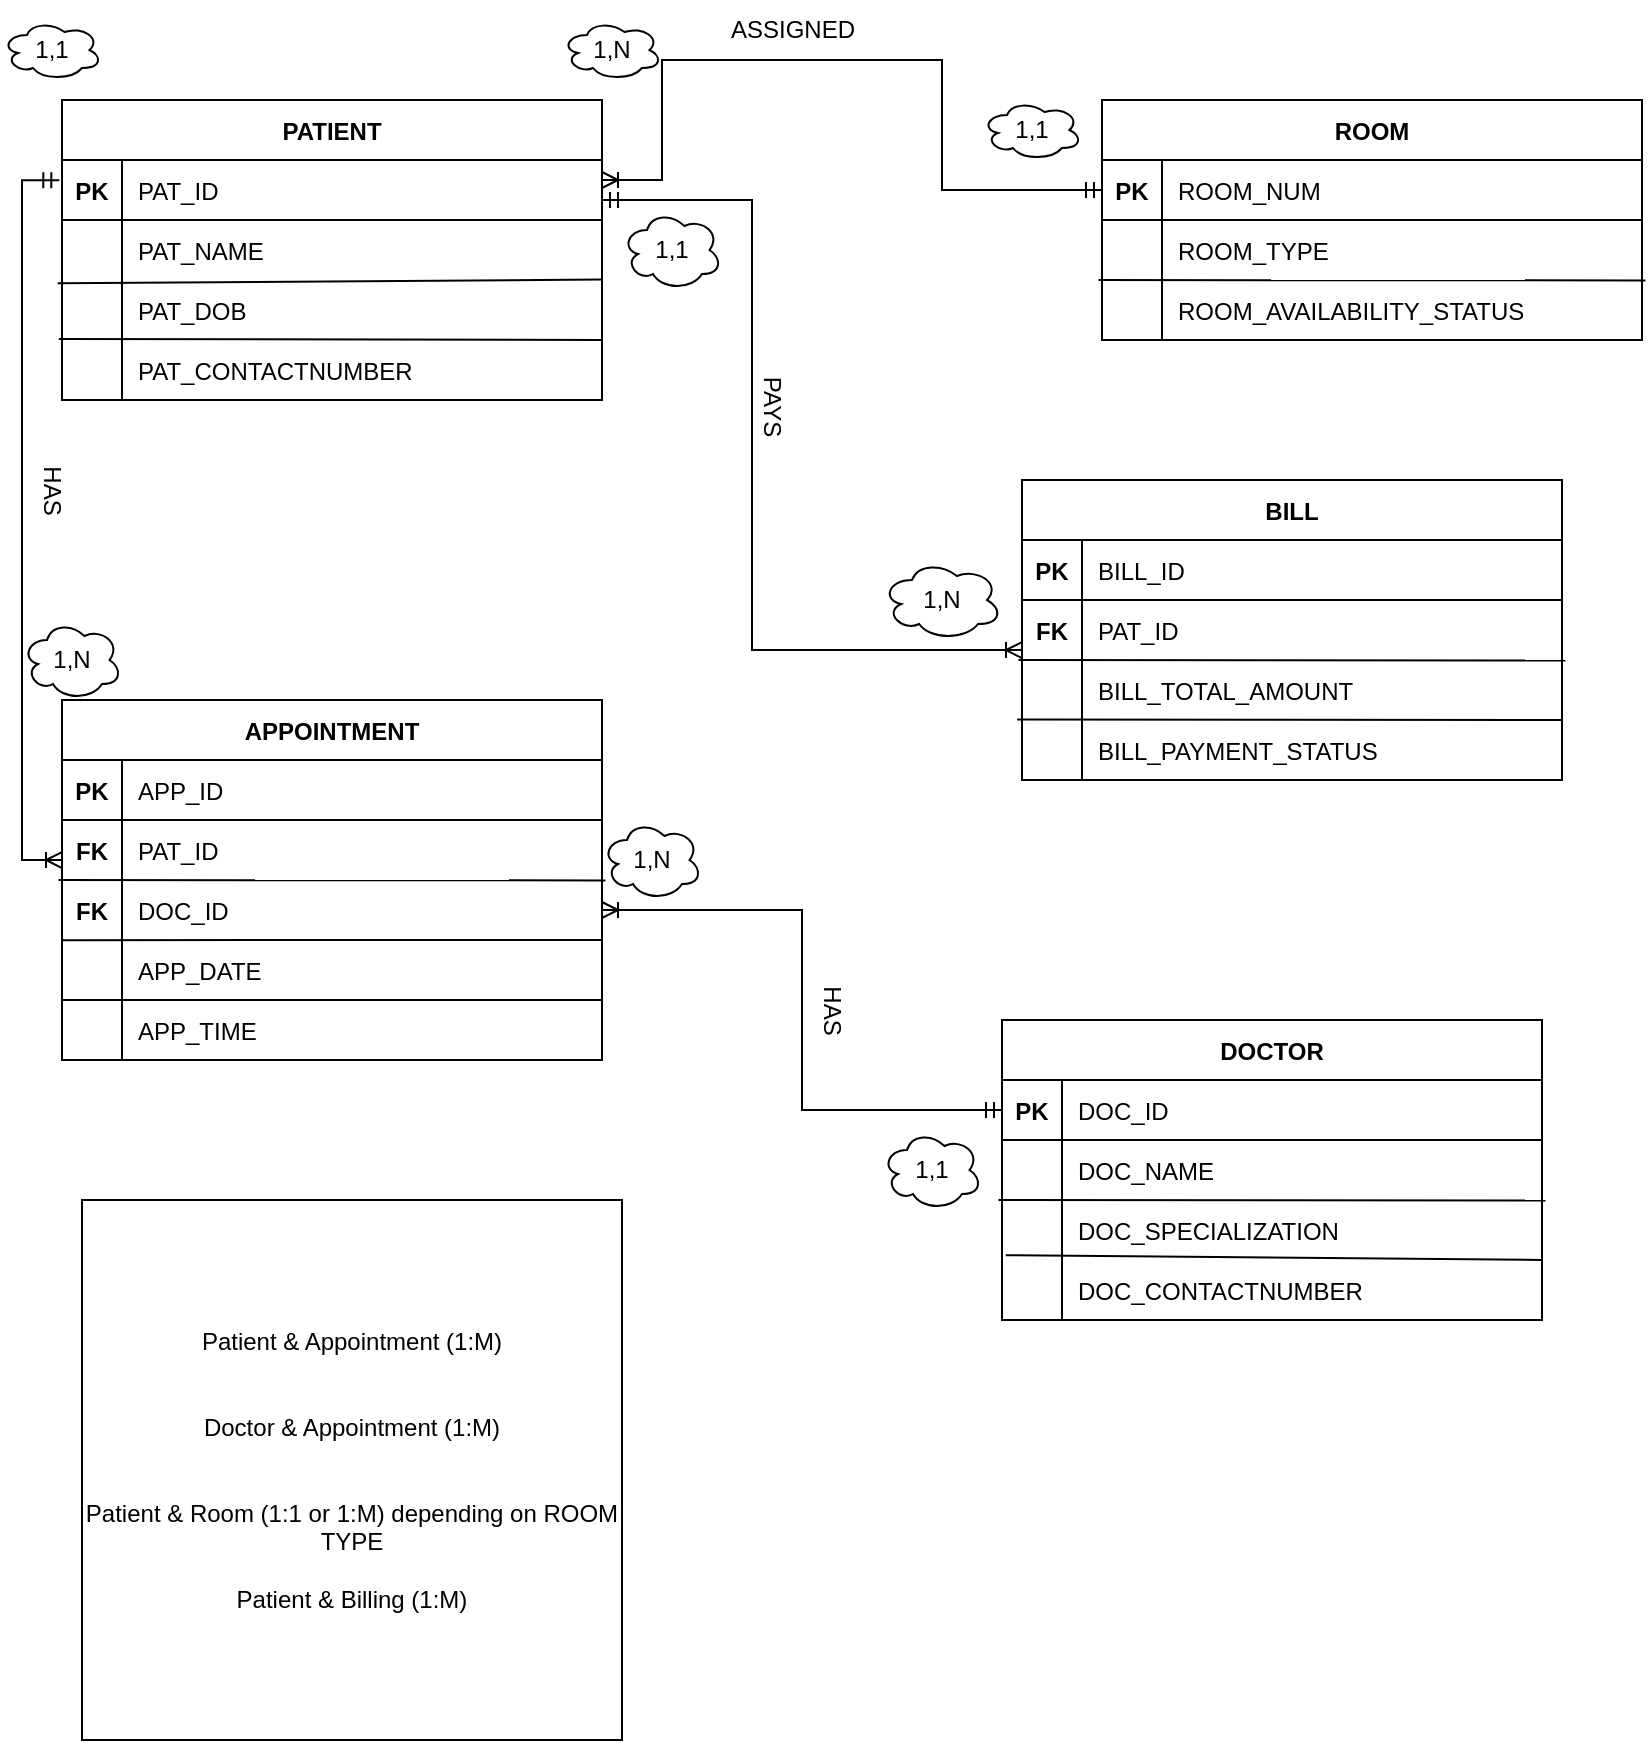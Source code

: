 <mxfile version="26.0.16">
  <diagram id="R2lEEEUBdFMjLlhIrx00" name="Page-1">
    <mxGraphModel dx="2206" dy="1188" grid="1" gridSize="10" guides="1" tooltips="1" connect="1" arrows="1" fold="1" page="1" pageScale="1" pageWidth="850" pageHeight="1100" math="0" shadow="0" extFonts="Permanent Marker^https://fonts.googleapis.com/css?family=Permanent+Marker">
      <root>
        <mxCell id="0" />
        <mxCell id="1" parent="0" />
        <mxCell id="C-vyLk0tnHw3VtMMgP7b-23" value="PATIENT" style="shape=table;startSize=30;container=1;collapsible=1;childLayout=tableLayout;fixedRows=1;rowLines=0;fontStyle=1;align=center;resizeLast=1;" parent="1" vertex="1">
          <mxGeometry x="30" y="160" width="270" height="150" as="geometry" />
        </mxCell>
        <mxCell id="iC18hV_ZK2HDQ8afC-E5-138" value="" style="shape=partialRectangle;collapsible=0;dropTarget=0;pointerEvents=0;fillColor=none;points=[[0,0.5],[1,0.5]];portConstraint=eastwest;top=0;left=0;right=0;bottom=1;" parent="C-vyLk0tnHw3VtMMgP7b-23" vertex="1">
          <mxGeometry y="30" width="270" height="30" as="geometry" />
        </mxCell>
        <mxCell id="iC18hV_ZK2HDQ8afC-E5-139" value="PK" style="shape=partialRectangle;overflow=hidden;connectable=0;fillColor=none;top=0;left=0;bottom=0;right=0;fontStyle=1;" parent="iC18hV_ZK2HDQ8afC-E5-138" vertex="1">
          <mxGeometry width="30" height="30" as="geometry">
            <mxRectangle width="30" height="30" as="alternateBounds" />
          </mxGeometry>
        </mxCell>
        <mxCell id="iC18hV_ZK2HDQ8afC-E5-140" value="PAT_ID" style="shape=partialRectangle;overflow=hidden;connectable=0;fillColor=none;top=0;left=0;bottom=0;right=0;align=left;spacingLeft=6;fontStyle=0;" parent="iC18hV_ZK2HDQ8afC-E5-138" vertex="1">
          <mxGeometry x="30" width="240" height="30" as="geometry">
            <mxRectangle width="240" height="30" as="alternateBounds" />
          </mxGeometry>
        </mxCell>
        <mxCell id="iC18hV_ZK2HDQ8afC-E5-21" style="shape=partialRectangle;collapsible=0;dropTarget=0;pointerEvents=0;fillColor=none;points=[[0,0.5],[1,0.5]];portConstraint=eastwest;top=0;left=0;right=0;bottom=0;" parent="C-vyLk0tnHw3VtMMgP7b-23" vertex="1">
          <mxGeometry y="60" width="270" height="30" as="geometry" />
        </mxCell>
        <mxCell id="iC18hV_ZK2HDQ8afC-E5-22" style="shape=partialRectangle;overflow=hidden;connectable=0;fillColor=none;top=0;left=0;bottom=0;right=0;" parent="iC18hV_ZK2HDQ8afC-E5-21" vertex="1">
          <mxGeometry width="30" height="30" as="geometry">
            <mxRectangle width="30" height="30" as="alternateBounds" />
          </mxGeometry>
        </mxCell>
        <mxCell id="iC18hV_ZK2HDQ8afC-E5-23" value="PAT_NAME" style="shape=partialRectangle;overflow=hidden;connectable=0;fillColor=none;top=0;left=0;bottom=0;right=0;align=left;spacingLeft=6;" parent="iC18hV_ZK2HDQ8afC-E5-21" vertex="1">
          <mxGeometry x="30" width="240" height="30" as="geometry">
            <mxRectangle width="240" height="30" as="alternateBounds" />
          </mxGeometry>
        </mxCell>
        <mxCell id="iC18hV_ZK2HDQ8afC-E5-28" value="" style="endArrow=none;html=1;rounded=0;entryX=1;entryY=-0.007;entryDx=0;entryDy=0;entryPerimeter=0;exitX=-0.008;exitY=0.056;exitDx=0;exitDy=0;exitPerimeter=0;" parent="C-vyLk0tnHw3VtMMgP7b-23" source="iC18hV_ZK2HDQ8afC-E5-29" target="iC18hV_ZK2HDQ8afC-E5-29" edge="1">
          <mxGeometry width="50" height="50" relative="1" as="geometry">
            <mxPoint x="1.354e-14" y="120.0" as="sourcePoint" />
            <mxPoint x="273.51" y="120.21" as="targetPoint" />
          </mxGeometry>
        </mxCell>
        <mxCell id="iC18hV_ZK2HDQ8afC-E5-29" style="shape=partialRectangle;collapsible=0;dropTarget=0;pointerEvents=0;fillColor=none;points=[[0,0.5],[1,0.5]];portConstraint=eastwest;top=0;left=0;right=0;bottom=0;" parent="C-vyLk0tnHw3VtMMgP7b-23" vertex="1">
          <mxGeometry y="90" width="270" height="30" as="geometry" />
        </mxCell>
        <mxCell id="iC18hV_ZK2HDQ8afC-E5-30" style="shape=partialRectangle;overflow=hidden;connectable=0;fillColor=none;top=0;left=0;bottom=0;right=0;" parent="iC18hV_ZK2HDQ8afC-E5-29" vertex="1">
          <mxGeometry width="30" height="30" as="geometry">
            <mxRectangle width="30" height="30" as="alternateBounds" />
          </mxGeometry>
        </mxCell>
        <mxCell id="iC18hV_ZK2HDQ8afC-E5-31" value="PAT_DOB" style="shape=partialRectangle;overflow=hidden;connectable=0;fillColor=none;top=0;left=0;bottom=0;right=0;align=left;spacingLeft=6;" parent="iC18hV_ZK2HDQ8afC-E5-29" vertex="1">
          <mxGeometry x="30" width="240" height="30" as="geometry">
            <mxRectangle width="240" height="30" as="alternateBounds" />
          </mxGeometry>
        </mxCell>
        <mxCell id="C-vyLk0tnHw3VtMMgP7b-27" value="" style="shape=partialRectangle;collapsible=0;dropTarget=0;pointerEvents=0;fillColor=none;points=[[0,0.5],[1,0.5]];portConstraint=eastwest;top=0;left=0;right=0;bottom=0;" parent="C-vyLk0tnHw3VtMMgP7b-23" vertex="1">
          <mxGeometry y="120" width="270" height="30" as="geometry" />
        </mxCell>
        <mxCell id="C-vyLk0tnHw3VtMMgP7b-28" value="" style="shape=partialRectangle;overflow=hidden;connectable=0;fillColor=none;top=0;left=0;bottom=0;right=0;" parent="C-vyLk0tnHw3VtMMgP7b-27" vertex="1">
          <mxGeometry width="30" height="30" as="geometry">
            <mxRectangle width="30" height="30" as="alternateBounds" />
          </mxGeometry>
        </mxCell>
        <mxCell id="C-vyLk0tnHw3VtMMgP7b-29" value="PAT_CONTACTNUMBER" style="shape=partialRectangle;overflow=hidden;connectable=0;fillColor=none;top=0;left=0;bottom=0;right=0;align=left;spacingLeft=6;" parent="C-vyLk0tnHw3VtMMgP7b-27" vertex="1">
          <mxGeometry x="30" width="240" height="30" as="geometry">
            <mxRectangle width="240" height="30" as="alternateBounds" />
          </mxGeometry>
        </mxCell>
        <mxCell id="iC18hV_ZK2HDQ8afC-E5-27" value="" style="endArrow=none;html=1;rounded=0;entryX=1;entryY=0;entryDx=0;entryDy=0;entryPerimeter=0;exitX=-0.006;exitY=-0.017;exitDx=0;exitDy=0;exitPerimeter=0;" parent="C-vyLk0tnHw3VtMMgP7b-23" source="C-vyLk0tnHw3VtMMgP7b-27" target="C-vyLk0tnHw3VtMMgP7b-27" edge="1">
          <mxGeometry width="50" height="50" relative="1" as="geometry">
            <mxPoint x="40" y="180" as="sourcePoint" />
            <mxPoint x="80" y="140" as="targetPoint" />
          </mxGeometry>
        </mxCell>
        <mxCell id="iC18hV_ZK2HDQ8afC-E5-32" value="DOCTOR" style="shape=table;startSize=30;container=1;collapsible=1;childLayout=tableLayout;fixedRows=1;rowLines=0;fontStyle=1;align=center;resizeLast=1;" parent="1" vertex="1">
          <mxGeometry x="500" y="620" width="270" height="150" as="geometry" />
        </mxCell>
        <mxCell id="iC18hV_ZK2HDQ8afC-E5-33" value="" style="shape=partialRectangle;collapsible=0;dropTarget=0;pointerEvents=0;fillColor=none;points=[[0,0.5],[1,0.5]];portConstraint=eastwest;top=0;left=0;right=0;bottom=1;" parent="iC18hV_ZK2HDQ8afC-E5-32" vertex="1">
          <mxGeometry y="30" width="270" height="30" as="geometry" />
        </mxCell>
        <mxCell id="iC18hV_ZK2HDQ8afC-E5-34" value="PK" style="shape=partialRectangle;overflow=hidden;connectable=0;fillColor=none;top=0;left=0;bottom=0;right=0;fontStyle=1;" parent="iC18hV_ZK2HDQ8afC-E5-33" vertex="1">
          <mxGeometry width="30" height="30" as="geometry">
            <mxRectangle width="30" height="30" as="alternateBounds" />
          </mxGeometry>
        </mxCell>
        <mxCell id="iC18hV_ZK2HDQ8afC-E5-35" value="DOC_ID" style="shape=partialRectangle;overflow=hidden;connectable=0;fillColor=none;top=0;left=0;bottom=0;right=0;align=left;spacingLeft=6;fontStyle=0;" parent="iC18hV_ZK2HDQ8afC-E5-33" vertex="1">
          <mxGeometry x="30" width="240" height="30" as="geometry">
            <mxRectangle width="240" height="30" as="alternateBounds" />
          </mxGeometry>
        </mxCell>
        <mxCell id="iC18hV_ZK2HDQ8afC-E5-36" style="shape=partialRectangle;collapsible=0;dropTarget=0;pointerEvents=0;fillColor=none;points=[[0,0.5],[1,0.5]];portConstraint=eastwest;top=0;left=0;right=0;bottom=0;" parent="iC18hV_ZK2HDQ8afC-E5-32" vertex="1">
          <mxGeometry y="60" width="270" height="30" as="geometry" />
        </mxCell>
        <mxCell id="iC18hV_ZK2HDQ8afC-E5-37" style="shape=partialRectangle;overflow=hidden;connectable=0;fillColor=none;top=0;left=0;bottom=0;right=0;" parent="iC18hV_ZK2HDQ8afC-E5-36" vertex="1">
          <mxGeometry width="30" height="30" as="geometry">
            <mxRectangle width="30" height="30" as="alternateBounds" />
          </mxGeometry>
        </mxCell>
        <mxCell id="iC18hV_ZK2HDQ8afC-E5-38" value="DOC_NAME" style="shape=partialRectangle;overflow=hidden;connectable=0;fillColor=none;top=0;left=0;bottom=0;right=0;align=left;spacingLeft=6;" parent="iC18hV_ZK2HDQ8afC-E5-36" vertex="1">
          <mxGeometry x="30" width="240" height="30" as="geometry">
            <mxRectangle width="240" height="30" as="alternateBounds" />
          </mxGeometry>
        </mxCell>
        <mxCell id="iC18hV_ZK2HDQ8afC-E5-39" value="" style="endArrow=none;html=1;rounded=0;entryX=1.006;entryY=-0.003;entryDx=0;entryDy=0;entryPerimeter=0;exitX=-0.007;exitY=-0.01;exitDx=0;exitDy=0;exitPerimeter=0;" parent="iC18hV_ZK2HDQ8afC-E5-32" edge="1">
          <mxGeometry width="50" height="50" relative="1" as="geometry">
            <mxPoint x="-1.76" y="90.0" as="sourcePoint" />
            <mxPoint x="271.75" y="90.21" as="targetPoint" />
          </mxGeometry>
        </mxCell>
        <mxCell id="iC18hV_ZK2HDQ8afC-E5-40" style="shape=partialRectangle;collapsible=0;dropTarget=0;pointerEvents=0;fillColor=none;points=[[0,0.5],[1,0.5]];portConstraint=eastwest;top=0;left=0;right=0;bottom=0;" parent="iC18hV_ZK2HDQ8afC-E5-32" vertex="1">
          <mxGeometry y="90" width="270" height="30" as="geometry" />
        </mxCell>
        <mxCell id="iC18hV_ZK2HDQ8afC-E5-41" style="shape=partialRectangle;overflow=hidden;connectable=0;fillColor=none;top=0;left=0;bottom=0;right=0;" parent="iC18hV_ZK2HDQ8afC-E5-40" vertex="1">
          <mxGeometry width="30" height="30" as="geometry">
            <mxRectangle width="30" height="30" as="alternateBounds" />
          </mxGeometry>
        </mxCell>
        <mxCell id="iC18hV_ZK2HDQ8afC-E5-42" value="DOC_SPECIALIZATION" style="shape=partialRectangle;overflow=hidden;connectable=0;fillColor=none;top=0;left=0;bottom=0;right=0;align=left;spacingLeft=6;" parent="iC18hV_ZK2HDQ8afC-E5-40" vertex="1">
          <mxGeometry x="30" width="240" height="30" as="geometry">
            <mxRectangle width="240" height="30" as="alternateBounds" />
          </mxGeometry>
        </mxCell>
        <mxCell id="iC18hV_ZK2HDQ8afC-E5-43" value="" style="shape=partialRectangle;collapsible=0;dropTarget=0;pointerEvents=0;fillColor=none;points=[[0,0.5],[1,0.5]];portConstraint=eastwest;top=0;left=0;right=0;bottom=0;" parent="iC18hV_ZK2HDQ8afC-E5-32" vertex="1">
          <mxGeometry y="120" width="270" height="30" as="geometry" />
        </mxCell>
        <mxCell id="iC18hV_ZK2HDQ8afC-E5-44" value="" style="shape=partialRectangle;overflow=hidden;connectable=0;fillColor=none;top=0;left=0;bottom=0;right=0;" parent="iC18hV_ZK2HDQ8afC-E5-43" vertex="1">
          <mxGeometry width="30" height="30" as="geometry">
            <mxRectangle width="30" height="30" as="alternateBounds" />
          </mxGeometry>
        </mxCell>
        <mxCell id="iC18hV_ZK2HDQ8afC-E5-45" value="DOC_CONTACTNUMBER" style="shape=partialRectangle;overflow=hidden;connectable=0;fillColor=none;top=0;left=0;bottom=0;right=0;align=left;spacingLeft=6;" parent="iC18hV_ZK2HDQ8afC-E5-43" vertex="1">
          <mxGeometry x="30" width="240" height="30" as="geometry">
            <mxRectangle width="240" height="30" as="alternateBounds" />
          </mxGeometry>
        </mxCell>
        <mxCell id="iC18hV_ZK2HDQ8afC-E5-46" value="" style="endArrow=none;html=1;rounded=0;entryX=1;entryY=0;entryDx=0;entryDy=0;entryPerimeter=0;exitX=0.007;exitY=0.921;exitDx=0;exitDy=0;exitPerimeter=0;" parent="iC18hV_ZK2HDQ8afC-E5-32" source="iC18hV_ZK2HDQ8afC-E5-40" target="iC18hV_ZK2HDQ8afC-E5-43" edge="1">
          <mxGeometry width="50" height="50" relative="1" as="geometry">
            <mxPoint x="-10" y="190" as="sourcePoint" />
            <mxPoint x="30" y="150" as="targetPoint" />
          </mxGeometry>
        </mxCell>
        <mxCell id="iC18hV_ZK2HDQ8afC-E5-47" value="APPOINTMENT" style="shape=table;startSize=30;container=1;collapsible=1;childLayout=tableLayout;fixedRows=1;rowLines=0;fontStyle=1;align=center;resizeLast=1;" parent="1" vertex="1">
          <mxGeometry x="30" y="460" width="270" height="180" as="geometry" />
        </mxCell>
        <mxCell id="iC18hV_ZK2HDQ8afC-E5-48" value="" style="shape=partialRectangle;collapsible=0;dropTarget=0;pointerEvents=0;fillColor=none;points=[[0,0.5],[1,0.5]];portConstraint=eastwest;top=0;left=0;right=0;bottom=1;" parent="iC18hV_ZK2HDQ8afC-E5-47" vertex="1">
          <mxGeometry y="30" width="270" height="30" as="geometry" />
        </mxCell>
        <mxCell id="iC18hV_ZK2HDQ8afC-E5-49" value="PK" style="shape=partialRectangle;overflow=hidden;connectable=0;fillColor=none;top=0;left=0;bottom=0;right=0;fontStyle=1;" parent="iC18hV_ZK2HDQ8afC-E5-48" vertex="1">
          <mxGeometry width="30" height="30" as="geometry">
            <mxRectangle width="30" height="30" as="alternateBounds" />
          </mxGeometry>
        </mxCell>
        <mxCell id="iC18hV_ZK2HDQ8afC-E5-50" value="APP_ID" style="shape=partialRectangle;overflow=hidden;connectable=0;fillColor=none;top=0;left=0;bottom=0;right=0;align=left;spacingLeft=6;fontStyle=0;" parent="iC18hV_ZK2HDQ8afC-E5-48" vertex="1">
          <mxGeometry x="30" width="240" height="30" as="geometry">
            <mxRectangle width="240" height="30" as="alternateBounds" />
          </mxGeometry>
        </mxCell>
        <mxCell id="iC18hV_ZK2HDQ8afC-E5-51" style="shape=partialRectangle;collapsible=0;dropTarget=0;pointerEvents=0;fillColor=none;points=[[0,0.5],[1,0.5]];portConstraint=eastwest;top=0;left=0;right=0;bottom=0;" parent="iC18hV_ZK2HDQ8afC-E5-47" vertex="1">
          <mxGeometry y="60" width="270" height="30" as="geometry" />
        </mxCell>
        <mxCell id="iC18hV_ZK2HDQ8afC-E5-52" value="FK" style="shape=partialRectangle;overflow=hidden;connectable=0;fillColor=none;top=0;left=0;bottom=0;right=0;fontStyle=1" parent="iC18hV_ZK2HDQ8afC-E5-51" vertex="1">
          <mxGeometry width="30" height="30" as="geometry">
            <mxRectangle width="30" height="30" as="alternateBounds" />
          </mxGeometry>
        </mxCell>
        <mxCell id="iC18hV_ZK2HDQ8afC-E5-53" value="PAT_ID" style="shape=partialRectangle;overflow=hidden;connectable=0;fillColor=none;top=0;left=0;bottom=0;right=0;align=left;spacingLeft=6;" parent="iC18hV_ZK2HDQ8afC-E5-51" vertex="1">
          <mxGeometry x="30" width="240" height="30" as="geometry">
            <mxRectangle width="240" height="30" as="alternateBounds" />
          </mxGeometry>
        </mxCell>
        <mxCell id="iC18hV_ZK2HDQ8afC-E5-54" value="" style="endArrow=none;html=1;rounded=0;entryX=1.006;entryY=-0.003;entryDx=0;entryDy=0;entryPerimeter=0;exitX=-0.007;exitY=-0.01;exitDx=0;exitDy=0;exitPerimeter=0;" parent="iC18hV_ZK2HDQ8afC-E5-47" edge="1">
          <mxGeometry width="50" height="50" relative="1" as="geometry">
            <mxPoint x="-1.76" y="90.0" as="sourcePoint" />
            <mxPoint x="271.75" y="90.21" as="targetPoint" />
          </mxGeometry>
        </mxCell>
        <mxCell id="iC18hV_ZK2HDQ8afC-E5-55" style="shape=partialRectangle;collapsible=0;dropTarget=0;pointerEvents=0;fillColor=none;points=[[0,0.5],[1,0.5]];portConstraint=eastwest;top=0;left=0;right=0;bottom=0;" parent="iC18hV_ZK2HDQ8afC-E5-47" vertex="1">
          <mxGeometry y="90" width="270" height="30" as="geometry" />
        </mxCell>
        <mxCell id="iC18hV_ZK2HDQ8afC-E5-56" value="FK" style="shape=partialRectangle;overflow=hidden;connectable=0;fillColor=none;top=0;left=0;bottom=0;right=0;fontStyle=1" parent="iC18hV_ZK2HDQ8afC-E5-55" vertex="1">
          <mxGeometry width="30" height="30" as="geometry">
            <mxRectangle width="30" height="30" as="alternateBounds" />
          </mxGeometry>
        </mxCell>
        <mxCell id="iC18hV_ZK2HDQ8afC-E5-57" value="DOC_ID" style="shape=partialRectangle;overflow=hidden;connectable=0;fillColor=none;top=0;left=0;bottom=0;right=0;align=left;spacingLeft=6;" parent="iC18hV_ZK2HDQ8afC-E5-55" vertex="1">
          <mxGeometry x="30" width="240" height="30" as="geometry">
            <mxRectangle width="240" height="30" as="alternateBounds" />
          </mxGeometry>
        </mxCell>
        <mxCell id="iC18hV_ZK2HDQ8afC-E5-58" value="" style="shape=partialRectangle;collapsible=0;dropTarget=0;pointerEvents=0;fillColor=none;points=[[0,0.5],[1,0.5]];portConstraint=eastwest;top=0;left=0;right=0;bottom=0;" parent="iC18hV_ZK2HDQ8afC-E5-47" vertex="1">
          <mxGeometry y="120" width="270" height="30" as="geometry" />
        </mxCell>
        <mxCell id="iC18hV_ZK2HDQ8afC-E5-59" value="" style="shape=partialRectangle;overflow=hidden;connectable=0;fillColor=none;top=0;left=0;bottom=0;right=0;" parent="iC18hV_ZK2HDQ8afC-E5-58" vertex="1">
          <mxGeometry width="30" height="30" as="geometry">
            <mxRectangle width="30" height="30" as="alternateBounds" />
          </mxGeometry>
        </mxCell>
        <mxCell id="iC18hV_ZK2HDQ8afC-E5-60" value="APP_DATE" style="shape=partialRectangle;overflow=hidden;connectable=0;fillColor=none;top=0;left=0;bottom=0;right=0;align=left;spacingLeft=6;" parent="iC18hV_ZK2HDQ8afC-E5-58" vertex="1">
          <mxGeometry x="30" width="240" height="30" as="geometry">
            <mxRectangle width="240" height="30" as="alternateBounds" />
          </mxGeometry>
        </mxCell>
        <mxCell id="iC18hV_ZK2HDQ8afC-E5-125" style="shape=partialRectangle;collapsible=0;dropTarget=0;pointerEvents=0;fillColor=none;points=[[0,0.5],[1,0.5]];portConstraint=eastwest;top=0;left=0;right=0;bottom=0;" parent="iC18hV_ZK2HDQ8afC-E5-47" vertex="1">
          <mxGeometry y="150" width="270" height="30" as="geometry" />
        </mxCell>
        <mxCell id="iC18hV_ZK2HDQ8afC-E5-126" style="shape=partialRectangle;overflow=hidden;connectable=0;fillColor=none;top=0;left=0;bottom=0;right=0;" parent="iC18hV_ZK2HDQ8afC-E5-125" vertex="1">
          <mxGeometry width="30" height="30" as="geometry">
            <mxRectangle width="30" height="30" as="alternateBounds" />
          </mxGeometry>
        </mxCell>
        <mxCell id="iC18hV_ZK2HDQ8afC-E5-127" value="APP_TIME" style="shape=partialRectangle;overflow=hidden;connectable=0;fillColor=none;top=0;left=0;bottom=0;right=0;align=left;spacingLeft=6;" parent="iC18hV_ZK2HDQ8afC-E5-125" vertex="1">
          <mxGeometry x="30" width="240" height="30" as="geometry">
            <mxRectangle width="240" height="30" as="alternateBounds" />
          </mxGeometry>
        </mxCell>
        <mxCell id="iC18hV_ZK2HDQ8afC-E5-61" value="" style="endArrow=none;html=1;rounded=0;entryX=1;entryY=0;entryDx=0;entryDy=0;entryPerimeter=0;exitX=-0.001;exitY=0.003;exitDx=0;exitDy=0;exitPerimeter=0;" parent="iC18hV_ZK2HDQ8afC-E5-47" source="iC18hV_ZK2HDQ8afC-E5-58" target="iC18hV_ZK2HDQ8afC-E5-58" edge="1">
          <mxGeometry width="50" height="50" relative="1" as="geometry">
            <mxPoint x="-40" y="120" as="sourcePoint" />
            <mxPoint y="80" as="targetPoint" />
          </mxGeometry>
        </mxCell>
        <mxCell id="iC18hV_ZK2HDQ8afC-E5-77" value="ROOM" style="shape=table;startSize=30;container=1;collapsible=1;childLayout=tableLayout;fixedRows=1;rowLines=0;fontStyle=1;align=center;resizeLast=1;" parent="1" vertex="1">
          <mxGeometry x="550" y="160" width="270" height="120" as="geometry" />
        </mxCell>
        <mxCell id="iC18hV_ZK2HDQ8afC-E5-78" value="" style="shape=partialRectangle;collapsible=0;dropTarget=0;pointerEvents=0;fillColor=none;points=[[0,0.5],[1,0.5]];portConstraint=eastwest;top=0;left=0;right=0;bottom=1;" parent="iC18hV_ZK2HDQ8afC-E5-77" vertex="1">
          <mxGeometry y="30" width="270" height="30" as="geometry" />
        </mxCell>
        <mxCell id="iC18hV_ZK2HDQ8afC-E5-79" value="PK" style="shape=partialRectangle;overflow=hidden;connectable=0;fillColor=none;top=0;left=0;bottom=0;right=0;fontStyle=1;" parent="iC18hV_ZK2HDQ8afC-E5-78" vertex="1">
          <mxGeometry width="30" height="30" as="geometry">
            <mxRectangle width="30" height="30" as="alternateBounds" />
          </mxGeometry>
        </mxCell>
        <mxCell id="iC18hV_ZK2HDQ8afC-E5-80" value="ROOM_NUM" style="shape=partialRectangle;overflow=hidden;connectable=0;fillColor=none;top=0;left=0;bottom=0;right=0;align=left;spacingLeft=6;fontStyle=0;" parent="iC18hV_ZK2HDQ8afC-E5-78" vertex="1">
          <mxGeometry x="30" width="240" height="30" as="geometry">
            <mxRectangle width="240" height="30" as="alternateBounds" />
          </mxGeometry>
        </mxCell>
        <mxCell id="iC18hV_ZK2HDQ8afC-E5-81" style="shape=partialRectangle;collapsible=0;dropTarget=0;pointerEvents=0;fillColor=none;points=[[0,0.5],[1,0.5]];portConstraint=eastwest;top=0;left=0;right=0;bottom=0;" parent="iC18hV_ZK2HDQ8afC-E5-77" vertex="1">
          <mxGeometry y="60" width="270" height="30" as="geometry" />
        </mxCell>
        <mxCell id="iC18hV_ZK2HDQ8afC-E5-82" style="shape=partialRectangle;overflow=hidden;connectable=0;fillColor=none;top=0;left=0;bottom=0;right=0;" parent="iC18hV_ZK2HDQ8afC-E5-81" vertex="1">
          <mxGeometry width="30" height="30" as="geometry">
            <mxRectangle width="30" height="30" as="alternateBounds" />
          </mxGeometry>
        </mxCell>
        <mxCell id="iC18hV_ZK2HDQ8afC-E5-83" value="ROOM_TYPE" style="shape=partialRectangle;overflow=hidden;connectable=0;fillColor=none;top=0;left=0;bottom=0;right=0;align=left;spacingLeft=6;" parent="iC18hV_ZK2HDQ8afC-E5-81" vertex="1">
          <mxGeometry x="30" width="240" height="30" as="geometry">
            <mxRectangle width="240" height="30" as="alternateBounds" />
          </mxGeometry>
        </mxCell>
        <mxCell id="iC18hV_ZK2HDQ8afC-E5-84" value="" style="endArrow=none;html=1;rounded=0;entryX=1.006;entryY=-0.003;entryDx=0;entryDy=0;entryPerimeter=0;exitX=-0.007;exitY=-0.01;exitDx=0;exitDy=0;exitPerimeter=0;" parent="iC18hV_ZK2HDQ8afC-E5-77" edge="1">
          <mxGeometry width="50" height="50" relative="1" as="geometry">
            <mxPoint x="-1.76" y="90.0" as="sourcePoint" />
            <mxPoint x="271.75" y="90.21" as="targetPoint" />
          </mxGeometry>
        </mxCell>
        <mxCell id="iC18hV_ZK2HDQ8afC-E5-85" style="shape=partialRectangle;collapsible=0;dropTarget=0;pointerEvents=0;fillColor=none;points=[[0,0.5],[1,0.5]];portConstraint=eastwest;top=0;left=0;right=0;bottom=0;" parent="iC18hV_ZK2HDQ8afC-E5-77" vertex="1">
          <mxGeometry y="90" width="270" height="30" as="geometry" />
        </mxCell>
        <mxCell id="iC18hV_ZK2HDQ8afC-E5-86" style="shape=partialRectangle;overflow=hidden;connectable=0;fillColor=none;top=0;left=0;bottom=0;right=0;" parent="iC18hV_ZK2HDQ8afC-E5-85" vertex="1">
          <mxGeometry width="30" height="30" as="geometry">
            <mxRectangle width="30" height="30" as="alternateBounds" />
          </mxGeometry>
        </mxCell>
        <mxCell id="iC18hV_ZK2HDQ8afC-E5-87" value="ROOM_AVAILABILITY_STATUS" style="shape=partialRectangle;overflow=hidden;connectable=0;fillColor=none;top=0;left=0;bottom=0;right=0;align=left;spacingLeft=6;" parent="iC18hV_ZK2HDQ8afC-E5-85" vertex="1">
          <mxGeometry x="30" width="240" height="30" as="geometry">
            <mxRectangle width="240" height="30" as="alternateBounds" />
          </mxGeometry>
        </mxCell>
        <mxCell id="iC18hV_ZK2HDQ8afC-E5-107" value="BILL" style="shape=table;startSize=30;container=1;collapsible=1;childLayout=tableLayout;fixedRows=1;rowLines=0;fontStyle=1;align=center;resizeLast=1;" parent="1" vertex="1">
          <mxGeometry x="510" y="350" width="270" height="150" as="geometry" />
        </mxCell>
        <mxCell id="iC18hV_ZK2HDQ8afC-E5-108" value="" style="shape=partialRectangle;collapsible=0;dropTarget=0;pointerEvents=0;fillColor=none;points=[[0,0.5],[1,0.5]];portConstraint=eastwest;top=0;left=0;right=0;bottom=1;" parent="iC18hV_ZK2HDQ8afC-E5-107" vertex="1">
          <mxGeometry y="30" width="270" height="30" as="geometry" />
        </mxCell>
        <mxCell id="iC18hV_ZK2HDQ8afC-E5-109" value="PK" style="shape=partialRectangle;overflow=hidden;connectable=0;fillColor=none;top=0;left=0;bottom=0;right=0;fontStyle=1;" parent="iC18hV_ZK2HDQ8afC-E5-108" vertex="1">
          <mxGeometry width="30" height="30" as="geometry">
            <mxRectangle width="30" height="30" as="alternateBounds" />
          </mxGeometry>
        </mxCell>
        <mxCell id="iC18hV_ZK2HDQ8afC-E5-110" value="BILL_ID" style="shape=partialRectangle;overflow=hidden;connectable=0;fillColor=none;top=0;left=0;bottom=0;right=0;align=left;spacingLeft=6;fontStyle=0;" parent="iC18hV_ZK2HDQ8afC-E5-108" vertex="1">
          <mxGeometry x="30" width="240" height="30" as="geometry">
            <mxRectangle width="240" height="30" as="alternateBounds" />
          </mxGeometry>
        </mxCell>
        <mxCell id="iC18hV_ZK2HDQ8afC-E5-111" style="shape=partialRectangle;collapsible=0;dropTarget=0;pointerEvents=0;fillColor=none;points=[[0,0.5],[1,0.5]];portConstraint=eastwest;top=0;left=0;right=0;bottom=0;" parent="iC18hV_ZK2HDQ8afC-E5-107" vertex="1">
          <mxGeometry y="60" width="270" height="30" as="geometry" />
        </mxCell>
        <mxCell id="iC18hV_ZK2HDQ8afC-E5-112" value="FK" style="shape=partialRectangle;overflow=hidden;connectable=0;fillColor=none;top=0;left=0;bottom=0;right=0;fontStyle=1" parent="iC18hV_ZK2HDQ8afC-E5-111" vertex="1">
          <mxGeometry width="30" height="30" as="geometry">
            <mxRectangle width="30" height="30" as="alternateBounds" />
          </mxGeometry>
        </mxCell>
        <mxCell id="iC18hV_ZK2HDQ8afC-E5-113" value="PAT_ID" style="shape=partialRectangle;overflow=hidden;connectable=0;fillColor=none;top=0;left=0;bottom=0;right=0;align=left;spacingLeft=6;" parent="iC18hV_ZK2HDQ8afC-E5-111" vertex="1">
          <mxGeometry x="30" width="240" height="30" as="geometry">
            <mxRectangle width="240" height="30" as="alternateBounds" />
          </mxGeometry>
        </mxCell>
        <mxCell id="iC18hV_ZK2HDQ8afC-E5-114" value="" style="endArrow=none;html=1;rounded=0;entryX=1.006;entryY=-0.003;entryDx=0;entryDy=0;entryPerimeter=0;exitX=-0.007;exitY=-0.01;exitDx=0;exitDy=0;exitPerimeter=0;" parent="iC18hV_ZK2HDQ8afC-E5-107" edge="1">
          <mxGeometry width="50" height="50" relative="1" as="geometry">
            <mxPoint x="-1.76" y="90.0" as="sourcePoint" />
            <mxPoint x="271.75" y="90.21" as="targetPoint" />
          </mxGeometry>
        </mxCell>
        <mxCell id="iC18hV_ZK2HDQ8afC-E5-115" style="shape=partialRectangle;collapsible=0;dropTarget=0;pointerEvents=0;fillColor=none;points=[[0,0.5],[1,0.5]];portConstraint=eastwest;top=0;left=0;right=0;bottom=0;" parent="iC18hV_ZK2HDQ8afC-E5-107" vertex="1">
          <mxGeometry y="90" width="270" height="30" as="geometry" />
        </mxCell>
        <mxCell id="iC18hV_ZK2HDQ8afC-E5-116" style="shape=partialRectangle;overflow=hidden;connectable=0;fillColor=none;top=0;left=0;bottom=0;right=0;" parent="iC18hV_ZK2HDQ8afC-E5-115" vertex="1">
          <mxGeometry width="30" height="30" as="geometry">
            <mxRectangle width="30" height="30" as="alternateBounds" />
          </mxGeometry>
        </mxCell>
        <mxCell id="iC18hV_ZK2HDQ8afC-E5-117" value="BILL_TOTAL_AMOUNT" style="shape=partialRectangle;overflow=hidden;connectable=0;fillColor=none;top=0;left=0;bottom=0;right=0;align=left;spacingLeft=6;" parent="iC18hV_ZK2HDQ8afC-E5-115" vertex="1">
          <mxGeometry x="30" width="240" height="30" as="geometry">
            <mxRectangle width="240" height="30" as="alternateBounds" />
          </mxGeometry>
        </mxCell>
        <mxCell id="iC18hV_ZK2HDQ8afC-E5-118" value="" style="shape=partialRectangle;collapsible=0;dropTarget=0;pointerEvents=0;fillColor=none;points=[[0,0.5],[1,0.5]];portConstraint=eastwest;top=0;left=0;right=0;bottom=0;" parent="iC18hV_ZK2HDQ8afC-E5-107" vertex="1">
          <mxGeometry y="120" width="270" height="30" as="geometry" />
        </mxCell>
        <mxCell id="iC18hV_ZK2HDQ8afC-E5-119" value="" style="shape=partialRectangle;overflow=hidden;connectable=0;fillColor=none;top=0;left=0;bottom=0;right=0;" parent="iC18hV_ZK2HDQ8afC-E5-118" vertex="1">
          <mxGeometry width="30" height="30" as="geometry">
            <mxRectangle width="30" height="30" as="alternateBounds" />
          </mxGeometry>
        </mxCell>
        <mxCell id="iC18hV_ZK2HDQ8afC-E5-120" value="BILL_PAYMENT_STATUS" style="shape=partialRectangle;overflow=hidden;connectable=0;fillColor=none;top=0;left=0;bottom=0;right=0;align=left;spacingLeft=6;" parent="iC18hV_ZK2HDQ8afC-E5-118" vertex="1">
          <mxGeometry x="30" width="240" height="30" as="geometry">
            <mxRectangle width="240" height="30" as="alternateBounds" />
          </mxGeometry>
        </mxCell>
        <mxCell id="iC18hV_ZK2HDQ8afC-E5-121" value="" style="endArrow=none;html=1;rounded=0;entryX=1;entryY=0;entryDx=0;entryDy=0;entryPerimeter=0;exitX=-0.009;exitY=0.99;exitDx=0;exitDy=0;exitPerimeter=0;" parent="iC18hV_ZK2HDQ8afC-E5-107" source="iC18hV_ZK2HDQ8afC-E5-115" target="iC18hV_ZK2HDQ8afC-E5-118" edge="1">
          <mxGeometry width="50" height="50" relative="1" as="geometry">
            <mxPoint x="-20" y="100" as="sourcePoint" />
            <mxPoint x="20" y="60" as="targetPoint" />
          </mxGeometry>
        </mxCell>
        <mxCell id="iC18hV_ZK2HDQ8afC-E5-128" value="" style="endArrow=none;html=1;rounded=0;" parent="1" edge="1">
          <mxGeometry width="50" height="50" relative="1" as="geometry">
            <mxPoint x="30" y="610" as="sourcePoint" />
            <mxPoint x="300" y="610" as="targetPoint" />
          </mxGeometry>
        </mxCell>
        <mxCell id="iC18hV_ZK2HDQ8afC-E5-132" style="edgeStyle=orthogonalEdgeStyle;rounded=0;orthogonalLoop=1;jettySize=auto;html=1;exitX=-0.005;exitY=0.338;exitDx=0;exitDy=0;entryX=0;entryY=0.667;entryDx=0;entryDy=0;entryPerimeter=0;endArrow=ERoneToMany;endFill=0;startArrow=ERmandOne;startFill=0;exitPerimeter=0;" parent="1" source="iC18hV_ZK2HDQ8afC-E5-138" target="iC18hV_ZK2HDQ8afC-E5-51" edge="1">
          <mxGeometry relative="1" as="geometry">
            <mxPoint x="30" y="205" as="sourcePoint" />
          </mxGeometry>
        </mxCell>
        <mxCell id="iC18hV_ZK2HDQ8afC-E5-133" style="edgeStyle=orthogonalEdgeStyle;rounded=0;orthogonalLoop=1;jettySize=auto;html=1;exitX=0;exitY=0.5;exitDx=0;exitDy=0;entryX=1;entryY=0.5;entryDx=0;entryDy=0;startArrow=ERmandOne;startFill=0;endArrow=ERoneToMany;endFill=0;" parent="1" source="iC18hV_ZK2HDQ8afC-E5-33" target="iC18hV_ZK2HDQ8afC-E5-55" edge="1">
          <mxGeometry relative="1" as="geometry" />
        </mxCell>
        <mxCell id="iC18hV_ZK2HDQ8afC-E5-134" style="edgeStyle=orthogonalEdgeStyle;rounded=0;orthogonalLoop=1;jettySize=auto;html=1;startArrow=ERoneToMany;startFill=0;endArrow=ERmandOne;endFill=0;" parent="1" target="iC18hV_ZK2HDQ8afC-E5-78" edge="1">
          <mxGeometry relative="1" as="geometry">
            <mxPoint x="300" y="200" as="sourcePoint" />
            <mxPoint x="470" y="372" as="targetPoint" />
            <Array as="points">
              <mxPoint x="330" y="200" />
              <mxPoint x="330" y="140" />
              <mxPoint x="470" y="140" />
              <mxPoint x="470" y="205" />
            </Array>
          </mxGeometry>
        </mxCell>
        <mxCell id="iC18hV_ZK2HDQ8afC-E5-135" style="edgeStyle=orthogonalEdgeStyle;rounded=0;orthogonalLoop=1;jettySize=auto;html=1;exitX=0;exitY=0.5;exitDx=0;exitDy=0;startArrow=ERoneToMany;startFill=0;endArrow=ERmandOne;endFill=0;entryX=1;entryY=0.333;entryDx=0;entryDy=0;entryPerimeter=0;" parent="1" edge="1">
          <mxGeometry relative="1" as="geometry">
            <mxPoint x="510" y="435.01" as="sourcePoint" />
            <mxPoint x="300.0" y="210" as="targetPoint" />
            <Array as="points">
              <mxPoint x="375" y="435.01" />
              <mxPoint x="375" y="210.01" />
            </Array>
          </mxGeometry>
        </mxCell>
        <mxCell id="iC18hV_ZK2HDQ8afC-E5-147" value="1,N" style="ellipse;shape=cloud;whiteSpace=wrap;html=1;" parent="1" vertex="1">
          <mxGeometry x="280" y="120" width="50" height="30" as="geometry" />
        </mxCell>
        <mxCell id="iC18hV_ZK2HDQ8afC-E5-148" value="1,1" style="ellipse;shape=cloud;whiteSpace=wrap;html=1;" parent="1" vertex="1">
          <mxGeometry x="490" y="160" width="50" height="30" as="geometry" />
        </mxCell>
        <mxCell id="iC18hV_ZK2HDQ8afC-E5-150" value="1,N" style="ellipse;shape=cloud;whiteSpace=wrap;html=1;" parent="1" vertex="1">
          <mxGeometry x="300" y="520" width="50" height="40" as="geometry" />
        </mxCell>
        <mxCell id="iC18hV_ZK2HDQ8afC-E5-151" value="1,N" style="ellipse;shape=cloud;whiteSpace=wrap;html=1;" parent="1" vertex="1">
          <mxGeometry x="10" y="420" width="50" height="40" as="geometry" />
        </mxCell>
        <mxCell id="Cu8kGLbetzmp5IKmRTuV-1" value="1,1" style="ellipse;shape=cloud;whiteSpace=wrap;html=1;" vertex="1" parent="1">
          <mxGeometry y="120" width="50" height="30" as="geometry" />
        </mxCell>
        <mxCell id="Cu8kGLbetzmp5IKmRTuV-2" value="1,1" style="ellipse;shape=cloud;whiteSpace=wrap;html=1;" vertex="1" parent="1">
          <mxGeometry x="310" y="215" width="50" height="40" as="geometry" />
        </mxCell>
        <mxCell id="Cu8kGLbetzmp5IKmRTuV-3" value="1,N" style="ellipse;shape=cloud;whiteSpace=wrap;html=1;" vertex="1" parent="1">
          <mxGeometry x="440" y="390" width="60" height="40" as="geometry" />
        </mxCell>
        <mxCell id="Cu8kGLbetzmp5IKmRTuV-4" value="1,1" style="ellipse;shape=cloud;whiteSpace=wrap;html=1;" vertex="1" parent="1">
          <mxGeometry x="440" y="675" width="50" height="40" as="geometry" />
        </mxCell>
        <mxCell id="Cu8kGLbetzmp5IKmRTuV-6" value="PAYS" style="text;html=1;align=center;verticalAlign=middle;resizable=0;points=[];autosize=1;strokeColor=none;fillColor=none;rotation=90;" vertex="1" parent="1">
          <mxGeometry x="360" y="298" width="50" height="30" as="geometry" />
        </mxCell>
        <mxCell id="Cu8kGLbetzmp5IKmRTuV-8" value="&lt;div&gt;HAS&lt;/div&gt;" style="text;html=1;align=center;verticalAlign=middle;resizable=0;points=[];autosize=1;strokeColor=none;fillColor=none;rotation=90;" vertex="1" parent="1">
          <mxGeometry x="390" y="600" width="50" height="30" as="geometry" />
        </mxCell>
        <mxCell id="Cu8kGLbetzmp5IKmRTuV-10" value="&lt;div&gt;HAS&lt;/div&gt;" style="text;html=1;align=center;verticalAlign=middle;resizable=0;points=[];autosize=1;strokeColor=none;fillColor=none;rotation=90;" vertex="1" parent="1">
          <mxGeometry y="340" width="50" height="30" as="geometry" />
        </mxCell>
        <mxCell id="Cu8kGLbetzmp5IKmRTuV-11" value="ASSIGNED" style="text;html=1;align=center;verticalAlign=middle;resizable=0;points=[];autosize=1;strokeColor=none;fillColor=none;rotation=0;" vertex="1" parent="1">
          <mxGeometry x="350" y="110" width="90" height="30" as="geometry" />
        </mxCell>
        <mxCell id="Cu8kGLbetzmp5IKmRTuV-12" value="Patient &amp;amp; Appointment (1:M)&lt;br&gt;&lt;br&gt;&lt;br&gt;Doctor &amp;amp; Appointment (1:M)&lt;br&gt;&lt;br&gt;&lt;br&gt;Patient &amp;amp; Room (1:1 or 1:M) depending on ROOM TYPE&lt;br&gt;&lt;br&gt;Patient &amp;amp; Billing (1:M)" style="whiteSpace=wrap;html=1;aspect=fixed;" vertex="1" parent="1">
          <mxGeometry x="40" y="710" width="270" height="270" as="geometry" />
        </mxCell>
      </root>
    </mxGraphModel>
  </diagram>
</mxfile>
